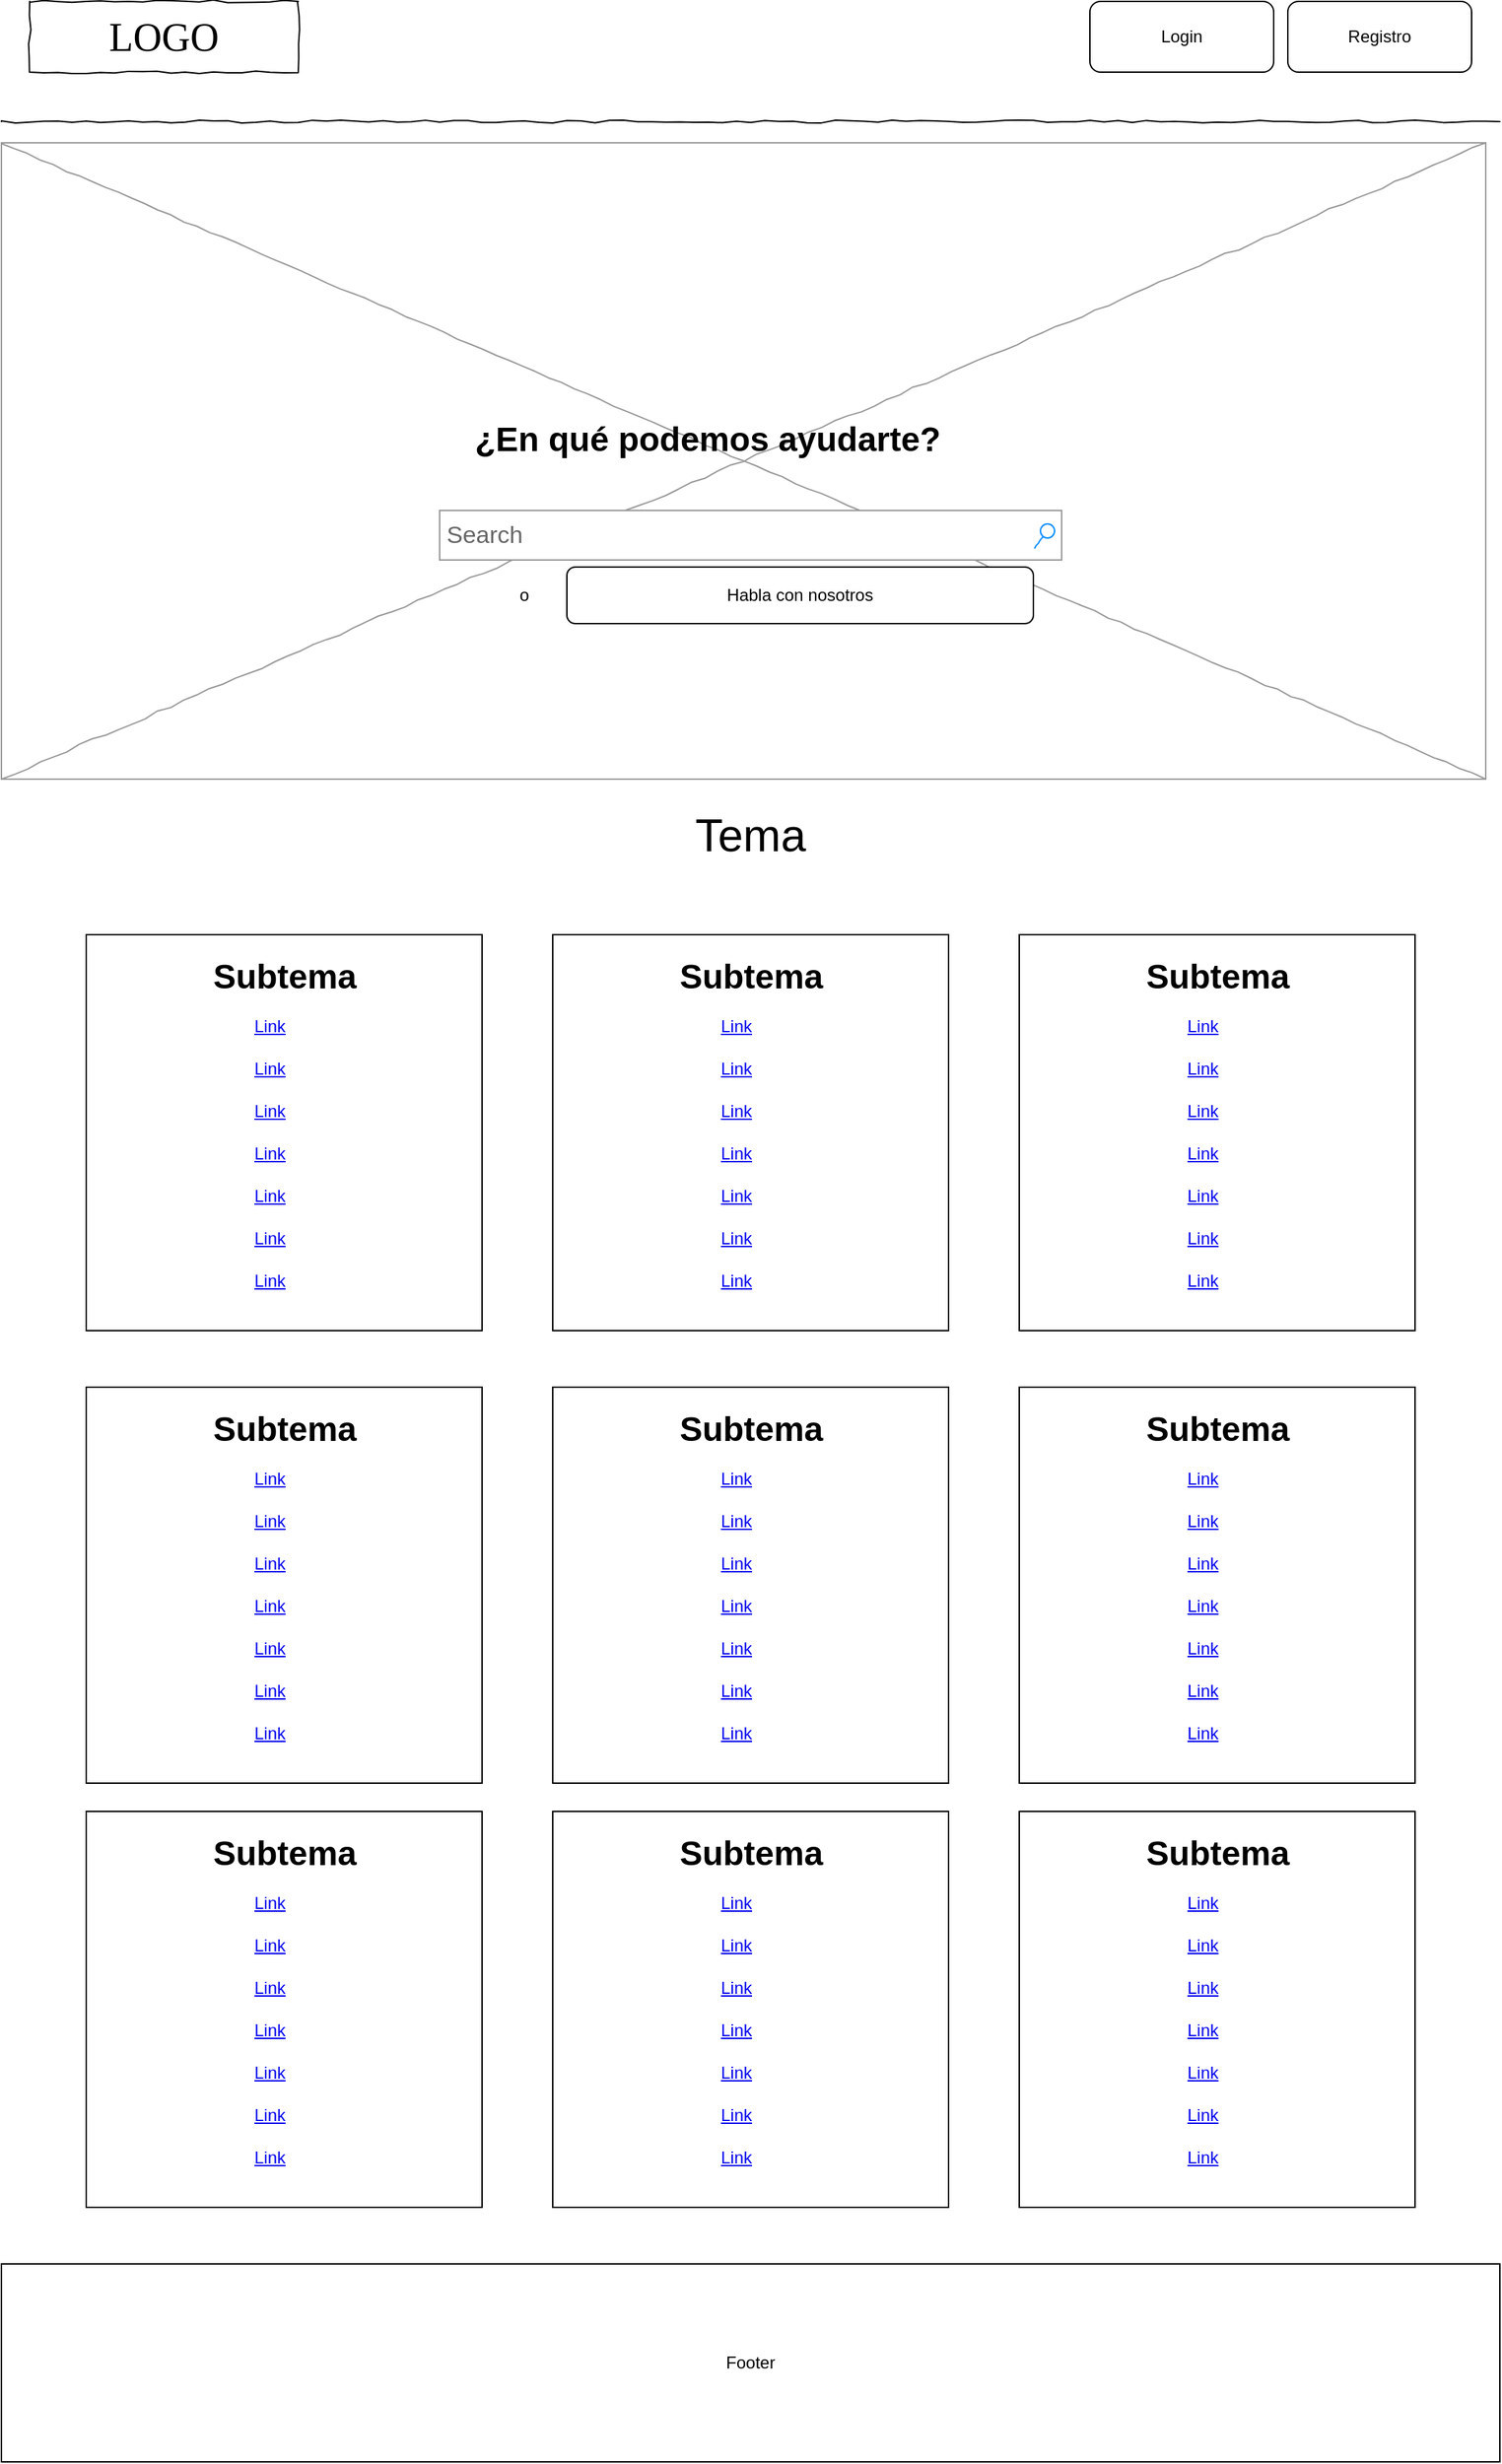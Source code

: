<mxfile version="12.9.3" type="device"><diagram name="Page-1" id="03018318-947c-dd8e-b7a3-06fadd420f32"><mxGraphModel dx="1422" dy="744" grid="1" gridSize="10" guides="1" tooltips="1" connect="1" arrows="1" fold="1" page="1" pageScale="1" pageWidth="1100" pageHeight="850" background="#ffffff" math="0" shadow="0"><root><mxCell id="0"/><mxCell id="1" parent="0"/><mxCell id="677b7b8949515195-16" value="" style="verticalLabelPosition=bottom;shadow=0;dashed=0;align=center;html=1;verticalAlign=top;strokeWidth=1;shape=mxgraph.mockup.graphics.simpleIcon;strokeColor=#999999;rounded=0;labelBackgroundColor=none;fontFamily=Verdana;fontSize=14;fontColor=#000000;comic=1;" parent="1" vertex="1"><mxGeometry x="20" y="160" width="1050" height="450" as="geometry"/></mxCell><mxCell id="677b7b8949515195-2" value="LOGO" style="whiteSpace=wrap;html=1;rounded=0;shadow=0;labelBackgroundColor=none;strokeWidth=1;fontFamily=Verdana;fontSize=28;align=center;comic=1;" parent="1" vertex="1"><mxGeometry x="40" y="60" width="190" height="50" as="geometry"/></mxCell><mxCell id="677b7b8949515195-3" value="Search" style="strokeWidth=1;shadow=0;dashed=0;align=center;html=1;shape=mxgraph.mockup.forms.searchBox;strokeColor=#999999;mainText=;strokeColor2=#008cff;fontColor=#666666;fontSize=17;align=left;spacingLeft=3;rounded=0;labelBackgroundColor=none;comic=1;" parent="1" vertex="1"><mxGeometry x="330" y="420" width="440" height="35" as="geometry"/></mxCell><mxCell id="677b7b8949515195-9" value="" style="line;strokeWidth=1;html=1;rounded=0;shadow=0;labelBackgroundColor=none;fillColor=none;fontFamily=Verdana;fontSize=14;fontColor=#000000;align=center;comic=1;" parent="1" vertex="1"><mxGeometry x="20" y="140" width="1060" height="10" as="geometry"/></mxCell><mxCell id="pi6-RR_AR5ApZTzSZu6d-1" value="o" style="text;html=1;strokeColor=none;fillColor=none;align=center;verticalAlign=middle;whiteSpace=wrap;rounded=0;" parent="1" vertex="1"><mxGeometry x="370" y="470" width="40" height="20" as="geometry"/></mxCell><mxCell id="pi6-RR_AR5ApZTzSZu6d-2" value="Habla con nosotros" style="rounded=1;whiteSpace=wrap;html=1;" parent="1" vertex="1"><mxGeometry x="420" y="460" width="330" height="40" as="geometry"/></mxCell><mxCell id="pi6-RR_AR5ApZTzSZu6d-4" value="Login" style="rounded=1;whiteSpace=wrap;html=1;" parent="1" vertex="1"><mxGeometry x="790" y="60" width="130" height="50" as="geometry"/></mxCell><mxCell id="pi6-RR_AR5ApZTzSZu6d-5" value="Registro" style="rounded=1;whiteSpace=wrap;html=1;" parent="1" vertex="1"><mxGeometry x="930" y="60" width="130" height="50" as="geometry"/></mxCell><mxCell id="pi6-RR_AR5ApZTzSZu6d-38" value="Footer" style="rounded=0;whiteSpace=wrap;html=1;" parent="1" vertex="1"><mxGeometry x="20" y="1660" width="1060" height="140" as="geometry"/></mxCell><mxCell id="pi6-RR_AR5ApZTzSZu6d-39" value="&lt;font style=&quot;font-size: 32px&quot;&gt;Tema&lt;/font&gt;" style="text;html=1;strokeColor=none;fillColor=none;align=center;verticalAlign=middle;whiteSpace=wrap;rounded=0;" parent="1" vertex="1"><mxGeometry x="460" y="630" width="180" height="40" as="geometry"/></mxCell><mxCell id="pi6-RR_AR5ApZTzSZu6d-42" value="&lt;h1 align=&quot;center&quot;&gt;¿En qué podemos ayudarte?&lt;br&gt;&lt;/h1&gt;&lt;p&gt;&lt;br&gt;&lt;/p&gt;" style="text;html=1;strokeColor=none;fillColor=none;spacing=5;spacingTop=-20;whiteSpace=wrap;overflow=hidden;rounded=0;" parent="1" vertex="1"><mxGeometry x="350" y="350" width="480" height="120" as="geometry"/></mxCell><mxCell id="lDlB4-X_woQe3Mc03fGa-26" value="" style="whiteSpace=wrap;html=1;aspect=fixed;" vertex="1" parent="1"><mxGeometry x="80" y="720" width="280" height="280" as="geometry"/></mxCell><mxCell id="lDlB4-X_woQe3Mc03fGa-27" value="Subtema" style="text;strokeColor=none;fillColor=none;html=1;fontSize=24;fontStyle=1;verticalAlign=middle;align=center;" vertex="1" parent="1"><mxGeometry x="170" y="730" width="100" height="40" as="geometry"/></mxCell><UserObject label="Link" link="https://www.draw.io" id="lDlB4-X_woQe3Mc03fGa-28"><mxCell style="text;html=1;strokeColor=none;fillColor=none;whiteSpace=wrap;align=center;verticalAlign=middle;fontColor=#0000EE;fontStyle=4;" vertex="1" parent="1"><mxGeometry x="120" y="770" width="180" height="30" as="geometry"/></mxCell></UserObject><UserObject label="Link" link="https://www.draw.io" id="lDlB4-X_woQe3Mc03fGa-29"><mxCell style="text;html=1;strokeColor=none;fillColor=none;whiteSpace=wrap;align=center;verticalAlign=middle;fontColor=#0000EE;fontStyle=4;" vertex="1" parent="1"><mxGeometry x="120" y="800" width="180" height="30" as="geometry"/></mxCell></UserObject><UserObject label="Link" link="https://www.draw.io" id="lDlB4-X_woQe3Mc03fGa-30"><mxCell style="text;html=1;strokeColor=none;fillColor=none;whiteSpace=wrap;align=center;verticalAlign=middle;fontColor=#0000EE;fontStyle=4;" vertex="1" parent="1"><mxGeometry x="120" y="830" width="180" height="30" as="geometry"/></mxCell></UserObject><UserObject label="Link" link="https://www.draw.io" id="lDlB4-X_woQe3Mc03fGa-31"><mxCell style="text;html=1;strokeColor=none;fillColor=none;whiteSpace=wrap;align=center;verticalAlign=middle;fontColor=#0000EE;fontStyle=4;" vertex="1" parent="1"><mxGeometry x="120" y="860" width="180" height="30" as="geometry"/></mxCell></UserObject><UserObject label="Link" link="https://www.draw.io" id="lDlB4-X_woQe3Mc03fGa-32"><mxCell style="text;html=1;strokeColor=none;fillColor=none;whiteSpace=wrap;align=center;verticalAlign=middle;fontColor=#0000EE;fontStyle=4;" vertex="1" parent="1"><mxGeometry x="120" y="890" width="180" height="30" as="geometry"/></mxCell></UserObject><UserObject label="Link" link="https://www.draw.io" id="lDlB4-X_woQe3Mc03fGa-33"><mxCell style="text;html=1;strokeColor=none;fillColor=none;whiteSpace=wrap;align=center;verticalAlign=middle;fontColor=#0000EE;fontStyle=4;" vertex="1" parent="1"><mxGeometry x="120" y="920" width="180" height="30" as="geometry"/></mxCell></UserObject><UserObject label="Link" link="https://www.draw.io" id="lDlB4-X_woQe3Mc03fGa-34"><mxCell style="text;html=1;strokeColor=none;fillColor=none;whiteSpace=wrap;align=center;verticalAlign=middle;fontColor=#0000EE;fontStyle=4;" vertex="1" parent="1"><mxGeometry x="120" y="950" width="180" height="30" as="geometry"/></mxCell></UserObject><mxCell id="lDlB4-X_woQe3Mc03fGa-35" value="" style="whiteSpace=wrap;html=1;aspect=fixed;" vertex="1" parent="1"><mxGeometry x="410" y="720" width="280" height="280" as="geometry"/></mxCell><mxCell id="lDlB4-X_woQe3Mc03fGa-36" value="Subtema" style="text;strokeColor=none;fillColor=none;html=1;fontSize=24;fontStyle=1;verticalAlign=middle;align=center;" vertex="1" parent="1"><mxGeometry x="500" y="730" width="100" height="40" as="geometry"/></mxCell><UserObject label="Link" link="https://www.draw.io" id="lDlB4-X_woQe3Mc03fGa-37"><mxCell style="text;html=1;strokeColor=none;fillColor=none;whiteSpace=wrap;align=center;verticalAlign=middle;fontColor=#0000EE;fontStyle=4;" vertex="1" parent="1"><mxGeometry x="450" y="770" width="180" height="30" as="geometry"/></mxCell></UserObject><UserObject label="Link" link="https://www.draw.io" id="lDlB4-X_woQe3Mc03fGa-38"><mxCell style="text;html=1;strokeColor=none;fillColor=none;whiteSpace=wrap;align=center;verticalAlign=middle;fontColor=#0000EE;fontStyle=4;" vertex="1" parent="1"><mxGeometry x="450" y="800" width="180" height="30" as="geometry"/></mxCell></UserObject><UserObject label="Link" link="https://www.draw.io" id="lDlB4-X_woQe3Mc03fGa-39"><mxCell style="text;html=1;strokeColor=none;fillColor=none;whiteSpace=wrap;align=center;verticalAlign=middle;fontColor=#0000EE;fontStyle=4;" vertex="1" parent="1"><mxGeometry x="450" y="830" width="180" height="30" as="geometry"/></mxCell></UserObject><UserObject label="Link" link="https://www.draw.io" id="lDlB4-X_woQe3Mc03fGa-40"><mxCell style="text;html=1;strokeColor=none;fillColor=none;whiteSpace=wrap;align=center;verticalAlign=middle;fontColor=#0000EE;fontStyle=4;" vertex="1" parent="1"><mxGeometry x="450" y="860" width="180" height="30" as="geometry"/></mxCell></UserObject><UserObject label="Link" link="https://www.draw.io" id="lDlB4-X_woQe3Mc03fGa-41"><mxCell style="text;html=1;strokeColor=none;fillColor=none;whiteSpace=wrap;align=center;verticalAlign=middle;fontColor=#0000EE;fontStyle=4;" vertex="1" parent="1"><mxGeometry x="450" y="890" width="180" height="30" as="geometry"/></mxCell></UserObject><UserObject label="Link" link="https://www.draw.io" id="lDlB4-X_woQe3Mc03fGa-42"><mxCell style="text;html=1;strokeColor=none;fillColor=none;whiteSpace=wrap;align=center;verticalAlign=middle;fontColor=#0000EE;fontStyle=4;" vertex="1" parent="1"><mxGeometry x="450" y="920" width="180" height="30" as="geometry"/></mxCell></UserObject><UserObject label="Link" link="https://www.draw.io" id="lDlB4-X_woQe3Mc03fGa-43"><mxCell style="text;html=1;strokeColor=none;fillColor=none;whiteSpace=wrap;align=center;verticalAlign=middle;fontColor=#0000EE;fontStyle=4;" vertex="1" parent="1"><mxGeometry x="450" y="950" width="180" height="30" as="geometry"/></mxCell></UserObject><mxCell id="lDlB4-X_woQe3Mc03fGa-44" value="" style="whiteSpace=wrap;html=1;aspect=fixed;" vertex="1" parent="1"><mxGeometry x="740" y="720" width="280" height="280" as="geometry"/></mxCell><mxCell id="lDlB4-X_woQe3Mc03fGa-45" value="Subtema" style="text;strokeColor=none;fillColor=none;html=1;fontSize=24;fontStyle=1;verticalAlign=middle;align=center;" vertex="1" parent="1"><mxGeometry x="830" y="730" width="100" height="40" as="geometry"/></mxCell><UserObject label="Link" link="https://www.draw.io" id="lDlB4-X_woQe3Mc03fGa-46"><mxCell style="text;html=1;strokeColor=none;fillColor=none;whiteSpace=wrap;align=center;verticalAlign=middle;fontColor=#0000EE;fontStyle=4;" vertex="1" parent="1"><mxGeometry x="780" y="770" width="180" height="30" as="geometry"/></mxCell></UserObject><UserObject label="Link" link="https://www.draw.io" id="lDlB4-X_woQe3Mc03fGa-47"><mxCell style="text;html=1;strokeColor=none;fillColor=none;whiteSpace=wrap;align=center;verticalAlign=middle;fontColor=#0000EE;fontStyle=4;" vertex="1" parent="1"><mxGeometry x="780" y="800" width="180" height="30" as="geometry"/></mxCell></UserObject><UserObject label="Link" link="https://www.draw.io" id="lDlB4-X_woQe3Mc03fGa-48"><mxCell style="text;html=1;strokeColor=none;fillColor=none;whiteSpace=wrap;align=center;verticalAlign=middle;fontColor=#0000EE;fontStyle=4;" vertex="1" parent="1"><mxGeometry x="780" y="830" width="180" height="30" as="geometry"/></mxCell></UserObject><UserObject label="Link" link="https://www.draw.io" id="lDlB4-X_woQe3Mc03fGa-49"><mxCell style="text;html=1;strokeColor=none;fillColor=none;whiteSpace=wrap;align=center;verticalAlign=middle;fontColor=#0000EE;fontStyle=4;" vertex="1" parent="1"><mxGeometry x="780" y="860" width="180" height="30" as="geometry"/></mxCell></UserObject><UserObject label="Link" link="https://www.draw.io" id="lDlB4-X_woQe3Mc03fGa-50"><mxCell style="text;html=1;strokeColor=none;fillColor=none;whiteSpace=wrap;align=center;verticalAlign=middle;fontColor=#0000EE;fontStyle=4;" vertex="1" parent="1"><mxGeometry x="780" y="890" width="180" height="30" as="geometry"/></mxCell></UserObject><UserObject label="Link" link="https://www.draw.io" id="lDlB4-X_woQe3Mc03fGa-51"><mxCell style="text;html=1;strokeColor=none;fillColor=none;whiteSpace=wrap;align=center;verticalAlign=middle;fontColor=#0000EE;fontStyle=4;" vertex="1" parent="1"><mxGeometry x="780" y="920" width="180" height="30" as="geometry"/></mxCell></UserObject><UserObject label="Link" link="https://www.draw.io" id="lDlB4-X_woQe3Mc03fGa-52"><mxCell style="text;html=1;strokeColor=none;fillColor=none;whiteSpace=wrap;align=center;verticalAlign=middle;fontColor=#0000EE;fontStyle=4;" vertex="1" parent="1"><mxGeometry x="780" y="950" width="180" height="30" as="geometry"/></mxCell></UserObject><mxCell id="lDlB4-X_woQe3Mc03fGa-53" value="" style="whiteSpace=wrap;html=1;aspect=fixed;" vertex="1" parent="1"><mxGeometry x="80" y="1040" width="280" height="280" as="geometry"/></mxCell><mxCell id="lDlB4-X_woQe3Mc03fGa-54" value="Subtema" style="text;strokeColor=none;fillColor=none;html=1;fontSize=24;fontStyle=1;verticalAlign=middle;align=center;" vertex="1" parent="1"><mxGeometry x="170" y="1050" width="100" height="40" as="geometry"/></mxCell><UserObject label="Link" link="https://www.draw.io" id="lDlB4-X_woQe3Mc03fGa-55"><mxCell style="text;html=1;strokeColor=none;fillColor=none;whiteSpace=wrap;align=center;verticalAlign=middle;fontColor=#0000EE;fontStyle=4;" vertex="1" parent="1"><mxGeometry x="120" y="1090" width="180" height="30" as="geometry"/></mxCell></UserObject><UserObject label="Link" link="https://www.draw.io" id="lDlB4-X_woQe3Mc03fGa-56"><mxCell style="text;html=1;strokeColor=none;fillColor=none;whiteSpace=wrap;align=center;verticalAlign=middle;fontColor=#0000EE;fontStyle=4;" vertex="1" parent="1"><mxGeometry x="120" y="1120" width="180" height="30" as="geometry"/></mxCell></UserObject><UserObject label="Link" link="https://www.draw.io" id="lDlB4-X_woQe3Mc03fGa-57"><mxCell style="text;html=1;strokeColor=none;fillColor=none;whiteSpace=wrap;align=center;verticalAlign=middle;fontColor=#0000EE;fontStyle=4;" vertex="1" parent="1"><mxGeometry x="120" y="1150" width="180" height="30" as="geometry"/></mxCell></UserObject><UserObject label="Link" link="https://www.draw.io" id="lDlB4-X_woQe3Mc03fGa-58"><mxCell style="text;html=1;strokeColor=none;fillColor=none;whiteSpace=wrap;align=center;verticalAlign=middle;fontColor=#0000EE;fontStyle=4;" vertex="1" parent="1"><mxGeometry x="120" y="1180" width="180" height="30" as="geometry"/></mxCell></UserObject><UserObject label="Link" link="https://www.draw.io" id="lDlB4-X_woQe3Mc03fGa-59"><mxCell style="text;html=1;strokeColor=none;fillColor=none;whiteSpace=wrap;align=center;verticalAlign=middle;fontColor=#0000EE;fontStyle=4;" vertex="1" parent="1"><mxGeometry x="120" y="1210" width="180" height="30" as="geometry"/></mxCell></UserObject><UserObject label="Link" link="https://www.draw.io" id="lDlB4-X_woQe3Mc03fGa-60"><mxCell style="text;html=1;strokeColor=none;fillColor=none;whiteSpace=wrap;align=center;verticalAlign=middle;fontColor=#0000EE;fontStyle=4;" vertex="1" parent="1"><mxGeometry x="120" y="1240" width="180" height="30" as="geometry"/></mxCell></UserObject><UserObject label="Link" link="https://www.draw.io" id="lDlB4-X_woQe3Mc03fGa-61"><mxCell style="text;html=1;strokeColor=none;fillColor=none;whiteSpace=wrap;align=center;verticalAlign=middle;fontColor=#0000EE;fontStyle=4;" vertex="1" parent="1"><mxGeometry x="120" y="1270" width="180" height="30" as="geometry"/></mxCell></UserObject><mxCell id="lDlB4-X_woQe3Mc03fGa-62" value="" style="whiteSpace=wrap;html=1;aspect=fixed;" vertex="1" parent="1"><mxGeometry x="410" y="1040" width="280" height="280" as="geometry"/></mxCell><mxCell id="lDlB4-X_woQe3Mc03fGa-63" value="Subtema" style="text;strokeColor=none;fillColor=none;html=1;fontSize=24;fontStyle=1;verticalAlign=middle;align=center;" vertex="1" parent="1"><mxGeometry x="500" y="1050" width="100" height="40" as="geometry"/></mxCell><UserObject label="Link" link="https://www.draw.io" id="lDlB4-X_woQe3Mc03fGa-64"><mxCell style="text;html=1;strokeColor=none;fillColor=none;whiteSpace=wrap;align=center;verticalAlign=middle;fontColor=#0000EE;fontStyle=4;" vertex="1" parent="1"><mxGeometry x="450" y="1090" width="180" height="30" as="geometry"/></mxCell></UserObject><UserObject label="Link" link="https://www.draw.io" id="lDlB4-X_woQe3Mc03fGa-65"><mxCell style="text;html=1;strokeColor=none;fillColor=none;whiteSpace=wrap;align=center;verticalAlign=middle;fontColor=#0000EE;fontStyle=4;" vertex="1" parent="1"><mxGeometry x="450" y="1120" width="180" height="30" as="geometry"/></mxCell></UserObject><UserObject label="Link" link="https://www.draw.io" id="lDlB4-X_woQe3Mc03fGa-66"><mxCell style="text;html=1;strokeColor=none;fillColor=none;whiteSpace=wrap;align=center;verticalAlign=middle;fontColor=#0000EE;fontStyle=4;" vertex="1" parent="1"><mxGeometry x="450" y="1150" width="180" height="30" as="geometry"/></mxCell></UserObject><UserObject label="Link" link="https://www.draw.io" id="lDlB4-X_woQe3Mc03fGa-67"><mxCell style="text;html=1;strokeColor=none;fillColor=none;whiteSpace=wrap;align=center;verticalAlign=middle;fontColor=#0000EE;fontStyle=4;" vertex="1" parent="1"><mxGeometry x="450" y="1180" width="180" height="30" as="geometry"/></mxCell></UserObject><UserObject label="Link" link="https://www.draw.io" id="lDlB4-X_woQe3Mc03fGa-68"><mxCell style="text;html=1;strokeColor=none;fillColor=none;whiteSpace=wrap;align=center;verticalAlign=middle;fontColor=#0000EE;fontStyle=4;" vertex="1" parent="1"><mxGeometry x="450" y="1210" width="180" height="30" as="geometry"/></mxCell></UserObject><UserObject label="Link" link="https://www.draw.io" id="lDlB4-X_woQe3Mc03fGa-69"><mxCell style="text;html=1;strokeColor=none;fillColor=none;whiteSpace=wrap;align=center;verticalAlign=middle;fontColor=#0000EE;fontStyle=4;" vertex="1" parent="1"><mxGeometry x="450" y="1240" width="180" height="30" as="geometry"/></mxCell></UserObject><UserObject label="Link" link="https://www.draw.io" id="lDlB4-X_woQe3Mc03fGa-70"><mxCell style="text;html=1;strokeColor=none;fillColor=none;whiteSpace=wrap;align=center;verticalAlign=middle;fontColor=#0000EE;fontStyle=4;" vertex="1" parent="1"><mxGeometry x="450" y="1270" width="180" height="30" as="geometry"/></mxCell></UserObject><mxCell id="lDlB4-X_woQe3Mc03fGa-71" value="" style="whiteSpace=wrap;html=1;aspect=fixed;" vertex="1" parent="1"><mxGeometry x="740" y="1040" width="280" height="280" as="geometry"/></mxCell><mxCell id="lDlB4-X_woQe3Mc03fGa-72" value="Subtema" style="text;strokeColor=none;fillColor=none;html=1;fontSize=24;fontStyle=1;verticalAlign=middle;align=center;" vertex="1" parent="1"><mxGeometry x="830" y="1050" width="100" height="40" as="geometry"/></mxCell><UserObject label="Link" link="https://www.draw.io" id="lDlB4-X_woQe3Mc03fGa-73"><mxCell style="text;html=1;strokeColor=none;fillColor=none;whiteSpace=wrap;align=center;verticalAlign=middle;fontColor=#0000EE;fontStyle=4;" vertex="1" parent="1"><mxGeometry x="780" y="1090" width="180" height="30" as="geometry"/></mxCell></UserObject><UserObject label="Link" link="https://www.draw.io" id="lDlB4-X_woQe3Mc03fGa-74"><mxCell style="text;html=1;strokeColor=none;fillColor=none;whiteSpace=wrap;align=center;verticalAlign=middle;fontColor=#0000EE;fontStyle=4;" vertex="1" parent="1"><mxGeometry x="780" y="1120" width="180" height="30" as="geometry"/></mxCell></UserObject><UserObject label="Link" link="https://www.draw.io" id="lDlB4-X_woQe3Mc03fGa-75"><mxCell style="text;html=1;strokeColor=none;fillColor=none;whiteSpace=wrap;align=center;verticalAlign=middle;fontColor=#0000EE;fontStyle=4;" vertex="1" parent="1"><mxGeometry x="780" y="1150" width="180" height="30" as="geometry"/></mxCell></UserObject><UserObject label="Link" link="https://www.draw.io" id="lDlB4-X_woQe3Mc03fGa-76"><mxCell style="text;html=1;strokeColor=none;fillColor=none;whiteSpace=wrap;align=center;verticalAlign=middle;fontColor=#0000EE;fontStyle=4;" vertex="1" parent="1"><mxGeometry x="780" y="1180" width="180" height="30" as="geometry"/></mxCell></UserObject><UserObject label="Link" link="https://www.draw.io" id="lDlB4-X_woQe3Mc03fGa-77"><mxCell style="text;html=1;strokeColor=none;fillColor=none;whiteSpace=wrap;align=center;verticalAlign=middle;fontColor=#0000EE;fontStyle=4;" vertex="1" parent="1"><mxGeometry x="780" y="1210" width="180" height="30" as="geometry"/></mxCell></UserObject><UserObject label="Link" link="https://www.draw.io" id="lDlB4-X_woQe3Mc03fGa-78"><mxCell style="text;html=1;strokeColor=none;fillColor=none;whiteSpace=wrap;align=center;verticalAlign=middle;fontColor=#0000EE;fontStyle=4;" vertex="1" parent="1"><mxGeometry x="780" y="1240" width="180" height="30" as="geometry"/></mxCell></UserObject><UserObject label="Link" link="https://www.draw.io" id="lDlB4-X_woQe3Mc03fGa-79"><mxCell style="text;html=1;strokeColor=none;fillColor=none;whiteSpace=wrap;align=center;verticalAlign=middle;fontColor=#0000EE;fontStyle=4;" vertex="1" parent="1"><mxGeometry x="780" y="1270" width="180" height="30" as="geometry"/></mxCell></UserObject><mxCell id="lDlB4-X_woQe3Mc03fGa-80" value="" style="whiteSpace=wrap;html=1;aspect=fixed;" vertex="1" parent="1"><mxGeometry x="80" y="1340" width="280" height="280" as="geometry"/></mxCell><mxCell id="lDlB4-X_woQe3Mc03fGa-81" value="Subtema" style="text;strokeColor=none;fillColor=none;html=1;fontSize=24;fontStyle=1;verticalAlign=middle;align=center;" vertex="1" parent="1"><mxGeometry x="170" y="1350" width="100" height="40" as="geometry"/></mxCell><UserObject label="Link" link="https://www.draw.io" id="lDlB4-X_woQe3Mc03fGa-82"><mxCell style="text;html=1;strokeColor=none;fillColor=none;whiteSpace=wrap;align=center;verticalAlign=middle;fontColor=#0000EE;fontStyle=4;" vertex="1" parent="1"><mxGeometry x="120" y="1390" width="180" height="30" as="geometry"/></mxCell></UserObject><UserObject label="Link" link="https://www.draw.io" id="lDlB4-X_woQe3Mc03fGa-83"><mxCell style="text;html=1;strokeColor=none;fillColor=none;whiteSpace=wrap;align=center;verticalAlign=middle;fontColor=#0000EE;fontStyle=4;" vertex="1" parent="1"><mxGeometry x="120" y="1420" width="180" height="30" as="geometry"/></mxCell></UserObject><UserObject label="Link" link="https://www.draw.io" id="lDlB4-X_woQe3Mc03fGa-84"><mxCell style="text;html=1;strokeColor=none;fillColor=none;whiteSpace=wrap;align=center;verticalAlign=middle;fontColor=#0000EE;fontStyle=4;" vertex="1" parent="1"><mxGeometry x="120" y="1450" width="180" height="30" as="geometry"/></mxCell></UserObject><UserObject label="Link" link="https://www.draw.io" id="lDlB4-X_woQe3Mc03fGa-85"><mxCell style="text;html=1;strokeColor=none;fillColor=none;whiteSpace=wrap;align=center;verticalAlign=middle;fontColor=#0000EE;fontStyle=4;" vertex="1" parent="1"><mxGeometry x="120" y="1480" width="180" height="30" as="geometry"/></mxCell></UserObject><UserObject label="Link" link="https://www.draw.io" id="lDlB4-X_woQe3Mc03fGa-86"><mxCell style="text;html=1;strokeColor=none;fillColor=none;whiteSpace=wrap;align=center;verticalAlign=middle;fontColor=#0000EE;fontStyle=4;" vertex="1" parent="1"><mxGeometry x="120" y="1510" width="180" height="30" as="geometry"/></mxCell></UserObject><UserObject label="Link" link="https://www.draw.io" id="lDlB4-X_woQe3Mc03fGa-87"><mxCell style="text;html=1;strokeColor=none;fillColor=none;whiteSpace=wrap;align=center;verticalAlign=middle;fontColor=#0000EE;fontStyle=4;" vertex="1" parent="1"><mxGeometry x="120" y="1540" width="180" height="30" as="geometry"/></mxCell></UserObject><UserObject label="Link" link="https://www.draw.io" id="lDlB4-X_woQe3Mc03fGa-88"><mxCell style="text;html=1;strokeColor=none;fillColor=none;whiteSpace=wrap;align=center;verticalAlign=middle;fontColor=#0000EE;fontStyle=4;" vertex="1" parent="1"><mxGeometry x="120" y="1570" width="180" height="30" as="geometry"/></mxCell></UserObject><mxCell id="lDlB4-X_woQe3Mc03fGa-89" value="" style="whiteSpace=wrap;html=1;aspect=fixed;" vertex="1" parent="1"><mxGeometry x="410" y="1340" width="280" height="280" as="geometry"/></mxCell><mxCell id="lDlB4-X_woQe3Mc03fGa-90" value="Subtema" style="text;strokeColor=none;fillColor=none;html=1;fontSize=24;fontStyle=1;verticalAlign=middle;align=center;" vertex="1" parent="1"><mxGeometry x="500" y="1350" width="100" height="40" as="geometry"/></mxCell><UserObject label="Link" link="https://www.draw.io" id="lDlB4-X_woQe3Mc03fGa-91"><mxCell style="text;html=1;strokeColor=none;fillColor=none;whiteSpace=wrap;align=center;verticalAlign=middle;fontColor=#0000EE;fontStyle=4;" vertex="1" parent="1"><mxGeometry x="450" y="1390" width="180" height="30" as="geometry"/></mxCell></UserObject><UserObject label="Link" link="https://www.draw.io" id="lDlB4-X_woQe3Mc03fGa-92"><mxCell style="text;html=1;strokeColor=none;fillColor=none;whiteSpace=wrap;align=center;verticalAlign=middle;fontColor=#0000EE;fontStyle=4;" vertex="1" parent="1"><mxGeometry x="450" y="1420" width="180" height="30" as="geometry"/></mxCell></UserObject><UserObject label="Link" link="https://www.draw.io" id="lDlB4-X_woQe3Mc03fGa-93"><mxCell style="text;html=1;strokeColor=none;fillColor=none;whiteSpace=wrap;align=center;verticalAlign=middle;fontColor=#0000EE;fontStyle=4;" vertex="1" parent="1"><mxGeometry x="450" y="1450" width="180" height="30" as="geometry"/></mxCell></UserObject><UserObject label="Link" link="https://www.draw.io" id="lDlB4-X_woQe3Mc03fGa-94"><mxCell style="text;html=1;strokeColor=none;fillColor=none;whiteSpace=wrap;align=center;verticalAlign=middle;fontColor=#0000EE;fontStyle=4;" vertex="1" parent="1"><mxGeometry x="450" y="1480" width="180" height="30" as="geometry"/></mxCell></UserObject><UserObject label="Link" link="https://www.draw.io" id="lDlB4-X_woQe3Mc03fGa-95"><mxCell style="text;html=1;strokeColor=none;fillColor=none;whiteSpace=wrap;align=center;verticalAlign=middle;fontColor=#0000EE;fontStyle=4;" vertex="1" parent="1"><mxGeometry x="450" y="1510" width="180" height="30" as="geometry"/></mxCell></UserObject><UserObject label="Link" link="https://www.draw.io" id="lDlB4-X_woQe3Mc03fGa-96"><mxCell style="text;html=1;strokeColor=none;fillColor=none;whiteSpace=wrap;align=center;verticalAlign=middle;fontColor=#0000EE;fontStyle=4;" vertex="1" parent="1"><mxGeometry x="450" y="1540" width="180" height="30" as="geometry"/></mxCell></UserObject><UserObject label="Link" link="https://www.draw.io" id="lDlB4-X_woQe3Mc03fGa-97"><mxCell style="text;html=1;strokeColor=none;fillColor=none;whiteSpace=wrap;align=center;verticalAlign=middle;fontColor=#0000EE;fontStyle=4;" vertex="1" parent="1"><mxGeometry x="450" y="1570" width="180" height="30" as="geometry"/></mxCell></UserObject><mxCell id="lDlB4-X_woQe3Mc03fGa-98" value="" style="whiteSpace=wrap;html=1;aspect=fixed;" vertex="1" parent="1"><mxGeometry x="740" y="1340" width="280" height="280" as="geometry"/></mxCell><mxCell id="lDlB4-X_woQe3Mc03fGa-99" value="Subtema" style="text;strokeColor=none;fillColor=none;html=1;fontSize=24;fontStyle=1;verticalAlign=middle;align=center;" vertex="1" parent="1"><mxGeometry x="830" y="1350" width="100" height="40" as="geometry"/></mxCell><UserObject label="Link" link="https://www.draw.io" id="lDlB4-X_woQe3Mc03fGa-100"><mxCell style="text;html=1;strokeColor=none;fillColor=none;whiteSpace=wrap;align=center;verticalAlign=middle;fontColor=#0000EE;fontStyle=4;" vertex="1" parent="1"><mxGeometry x="780" y="1390" width="180" height="30" as="geometry"/></mxCell></UserObject><UserObject label="Link" link="https://www.draw.io" id="lDlB4-X_woQe3Mc03fGa-101"><mxCell style="text;html=1;strokeColor=none;fillColor=none;whiteSpace=wrap;align=center;verticalAlign=middle;fontColor=#0000EE;fontStyle=4;" vertex="1" parent="1"><mxGeometry x="780" y="1420" width="180" height="30" as="geometry"/></mxCell></UserObject><UserObject label="Link" link="https://www.draw.io" id="lDlB4-X_woQe3Mc03fGa-102"><mxCell style="text;html=1;strokeColor=none;fillColor=none;whiteSpace=wrap;align=center;verticalAlign=middle;fontColor=#0000EE;fontStyle=4;" vertex="1" parent="1"><mxGeometry x="780" y="1450" width="180" height="30" as="geometry"/></mxCell></UserObject><UserObject label="Link" link="https://www.draw.io" id="lDlB4-X_woQe3Mc03fGa-103"><mxCell style="text;html=1;strokeColor=none;fillColor=none;whiteSpace=wrap;align=center;verticalAlign=middle;fontColor=#0000EE;fontStyle=4;" vertex="1" parent="1"><mxGeometry x="780" y="1480" width="180" height="30" as="geometry"/></mxCell></UserObject><UserObject label="Link" link="https://www.draw.io" id="lDlB4-X_woQe3Mc03fGa-104"><mxCell style="text;html=1;strokeColor=none;fillColor=none;whiteSpace=wrap;align=center;verticalAlign=middle;fontColor=#0000EE;fontStyle=4;" vertex="1" parent="1"><mxGeometry x="780" y="1510" width="180" height="30" as="geometry"/></mxCell></UserObject><UserObject label="Link" link="https://www.draw.io" id="lDlB4-X_woQe3Mc03fGa-105"><mxCell style="text;html=1;strokeColor=none;fillColor=none;whiteSpace=wrap;align=center;verticalAlign=middle;fontColor=#0000EE;fontStyle=4;" vertex="1" parent="1"><mxGeometry x="780" y="1540" width="180" height="30" as="geometry"/></mxCell></UserObject><UserObject label="Link" link="https://www.draw.io" id="lDlB4-X_woQe3Mc03fGa-106"><mxCell style="text;html=1;strokeColor=none;fillColor=none;whiteSpace=wrap;align=center;verticalAlign=middle;fontColor=#0000EE;fontStyle=4;" vertex="1" parent="1"><mxGeometry x="780" y="1570" width="180" height="30" as="geometry"/></mxCell></UserObject></root></mxGraphModel></diagram></mxfile>